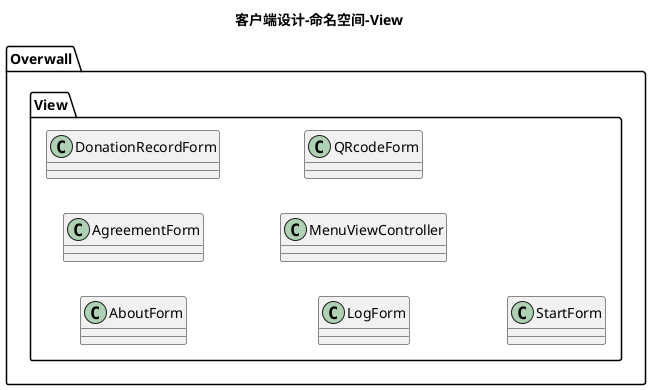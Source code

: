 @startuml
title 客户端设计-命名空间-View
left to right direction

namespace Overwall.View{
    class AboutForm
    class AgreementForm
    class DonationRecordForm
    class LogForm
    class MenuViewController
    class QRcodeForm
    class StartForm
}
@enduml